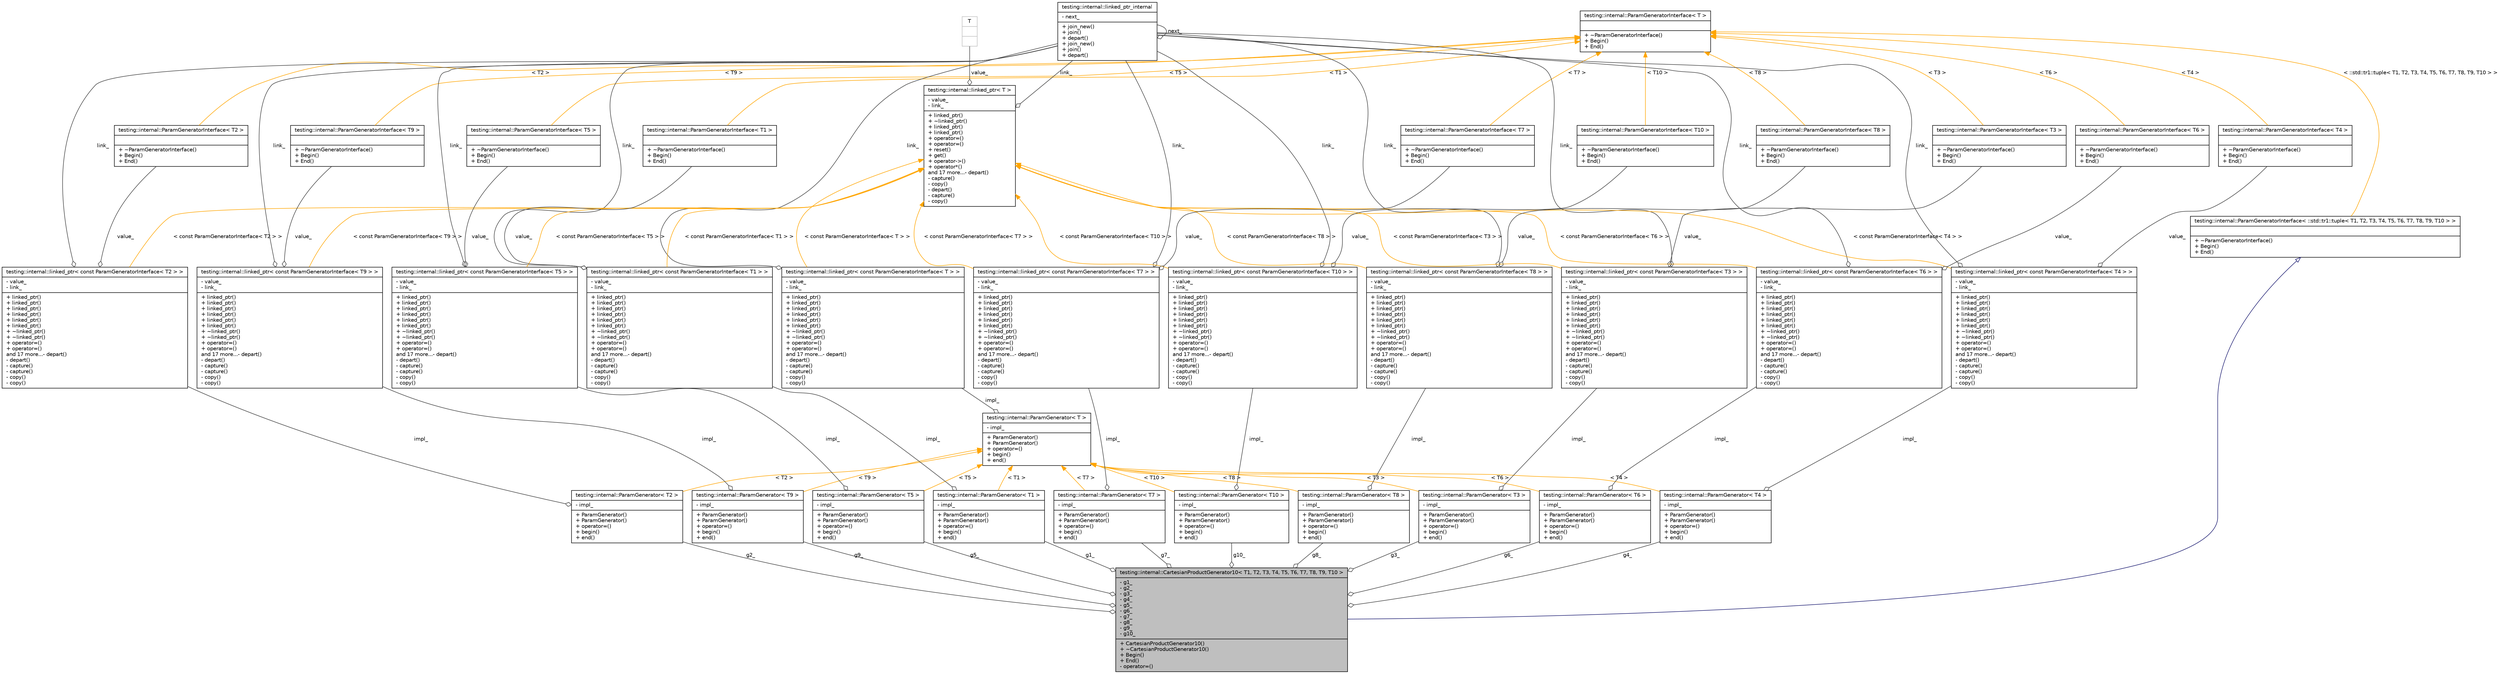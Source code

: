 digraph G
{
  edge [fontname="Helvetica",fontsize="10",labelfontname="Helvetica",labelfontsize="10"];
  node [fontname="Helvetica",fontsize="10",shape=record];
  Node1 [label="{testing::internal::CartesianProductGenerator10\< T1, T2, T3, T4, T5, T6, T7, T8, T9, T10 \>\n|- g1_\l- g2_\l- g3_\l- g4_\l- g5_\l- g6_\l- g7_\l- g8_\l- g9_\l- g10_\l|+ CartesianProductGenerator10()\l+ ~CartesianProductGenerator10()\l+ Begin()\l+ End()\l- operator=()\l}",height=0.2,width=0.4,color="black", fillcolor="grey75", style="filled" fontcolor="black"];
  Node2 -> Node1 [dir="back",color="midnightblue",fontsize="10",style="solid",arrowtail="onormal",fontname="Helvetica"];
  Node2 [label="{testing::internal::ParamGeneratorInterface\< ::std::tr1::tuple\< T1, T2, T3, T4, T5, T6, T7, T8, T9, T10 \> \>\n||+ ~ParamGeneratorInterface()\l+ Begin()\l+ End()\l}",height=0.2,width=0.4,color="black", fillcolor="white", style="filled",URL="$classtesting_1_1internal_1_1ParamGeneratorInterface.html"];
  Node3 -> Node2 [dir="back",color="orange",fontsize="10",style="solid",label=" \< ::std::tr1::tuple\< T1, T2, T3, T4, T5, T6, T7, T8, T9, T10 \> \>" ,fontname="Helvetica"];
  Node3 [label="{testing::internal::ParamGeneratorInterface\< T \>\n||+ ~ParamGeneratorInterface()\l+ Begin()\l+ End()\l}",height=0.2,width=0.4,color="black", fillcolor="white", style="filled",URL="$classtesting_1_1internal_1_1ParamGeneratorInterface.html"];
  Node4 -> Node1 [color="grey25",fontsize="10",style="solid",label=" g2_" ,arrowhead="odiamond",fontname="Helvetica"];
  Node4 [label="{testing::internal::ParamGenerator\< T2 \>\n|- impl_\l|+ ParamGenerator()\l+ ParamGenerator()\l+ operator=()\l+ begin()\l+ end()\l}",height=0.2,width=0.4,color="black", fillcolor="white", style="filled",URL="$classtesting_1_1internal_1_1ParamGenerator.html"];
  Node5 -> Node4 [color="grey25",fontsize="10",style="solid",label=" impl_" ,arrowhead="odiamond",fontname="Helvetica"];
  Node5 [label="{testing::internal::linked_ptr\< const ParamGeneratorInterface\< T2 \> \>\n|- value_\l- link_\l|+ linked_ptr()\l+ linked_ptr()\l+ linked_ptr()\l+ linked_ptr()\l+ linked_ptr()\l+ linked_ptr()\l+ ~linked_ptr()\l+ ~linked_ptr()\l+ operator=()\l+ operator=()\land 17 more...- depart()\l- depart()\l- capture()\l- capture()\l- copy()\l- copy()\l}",height=0.2,width=0.4,color="black", fillcolor="white", style="filled",URL="$classtesting_1_1internal_1_1linked__ptr.html"];
  Node6 -> Node5 [color="grey25",fontsize="10",style="solid",label=" link_" ,arrowhead="odiamond",fontname="Helvetica"];
  Node6 [label="{testing::internal::linked_ptr_internal\n|- next_\l|+ join_new()\l+ join()\l+ depart()\l+ join_new()\l+ join()\l+ depart()\l}",height=0.2,width=0.4,color="black", fillcolor="white", style="filled",URL="$classtesting_1_1internal_1_1linked__ptr__internal.html"];
  Node6 -> Node6 [color="grey25",fontsize="10",style="solid",label=" next_" ,arrowhead="odiamond",fontname="Helvetica"];
  Node7 -> Node5 [color="grey25",fontsize="10",style="solid",label=" value_" ,arrowhead="odiamond",fontname="Helvetica"];
  Node7 [label="{testing::internal::ParamGeneratorInterface\< T2 \>\n||+ ~ParamGeneratorInterface()\l+ Begin()\l+ End()\l}",height=0.2,width=0.4,color="black", fillcolor="white", style="filled",URL="$classtesting_1_1internal_1_1ParamGeneratorInterface.html"];
  Node3 -> Node7 [dir="back",color="orange",fontsize="10",style="solid",label=" \< T2 \>" ,fontname="Helvetica"];
  Node8 -> Node5 [dir="back",color="orange",fontsize="10",style="solid",label=" \< const ParamGeneratorInterface\< T2 \> \>" ,fontname="Helvetica"];
  Node8 [label="{testing::internal::linked_ptr\< T \>\n|- value_\l- link_\l|+ linked_ptr()\l+ ~linked_ptr()\l+ linked_ptr()\l+ linked_ptr()\l+ operator=()\l+ operator=()\l+ reset()\l+ get()\l+ operator-\>()\l+ operator*()\land 17 more...- depart()\l- capture()\l- copy()\l- depart()\l- capture()\l- copy()\l}",height=0.2,width=0.4,color="black", fillcolor="white", style="filled",URL="$classtesting_1_1internal_1_1linked__ptr.html"];
  Node6 -> Node8 [color="grey25",fontsize="10",style="solid",label=" link_" ,arrowhead="odiamond",fontname="Helvetica"];
  Node9 -> Node8 [color="grey25",fontsize="10",style="solid",label=" value_" ,arrowhead="odiamond",fontname="Helvetica"];
  Node9 [label="{T\n||}",height=0.2,width=0.4,color="grey75", fillcolor="white", style="filled"];
  Node10 -> Node4 [dir="back",color="orange",fontsize="10",style="solid",label=" \< T2 \>" ,fontname="Helvetica"];
  Node10 [label="{testing::internal::ParamGenerator\< T \>\n|- impl_\l|+ ParamGenerator()\l+ ParamGenerator()\l+ operator=()\l+ begin()\l+ end()\l}",height=0.2,width=0.4,color="black", fillcolor="white", style="filled",URL="$classtesting_1_1internal_1_1ParamGenerator.html"];
  Node11 -> Node10 [color="grey25",fontsize="10",style="solid",label=" impl_" ,arrowhead="odiamond",fontname="Helvetica"];
  Node11 [label="{testing::internal::linked_ptr\< const ParamGeneratorInterface\< T \> \>\n|- value_\l- link_\l|+ linked_ptr()\l+ linked_ptr()\l+ linked_ptr()\l+ linked_ptr()\l+ linked_ptr()\l+ linked_ptr()\l+ ~linked_ptr()\l+ ~linked_ptr()\l+ operator=()\l+ operator=()\land 17 more...- depart()\l- depart()\l- capture()\l- capture()\l- copy()\l- copy()\l}",height=0.2,width=0.4,color="black", fillcolor="white", style="filled",URL="$classtesting_1_1internal_1_1linked__ptr.html"];
  Node6 -> Node11 [color="grey25",fontsize="10",style="solid",label=" link_" ,arrowhead="odiamond",fontname="Helvetica"];
  Node8 -> Node11 [dir="back",color="orange",fontsize="10",style="solid",label=" \< const ParamGeneratorInterface\< T \> \>" ,fontname="Helvetica"];
  Node12 -> Node1 [color="grey25",fontsize="10",style="solid",label=" g9_" ,arrowhead="odiamond",fontname="Helvetica"];
  Node12 [label="{testing::internal::ParamGenerator\< T9 \>\n|- impl_\l|+ ParamGenerator()\l+ ParamGenerator()\l+ operator=()\l+ begin()\l+ end()\l}",height=0.2,width=0.4,color="black", fillcolor="white", style="filled",URL="$classtesting_1_1internal_1_1ParamGenerator.html"];
  Node13 -> Node12 [color="grey25",fontsize="10",style="solid",label=" impl_" ,arrowhead="odiamond",fontname="Helvetica"];
  Node13 [label="{testing::internal::linked_ptr\< const ParamGeneratorInterface\< T9 \> \>\n|- value_\l- link_\l|+ linked_ptr()\l+ linked_ptr()\l+ linked_ptr()\l+ linked_ptr()\l+ linked_ptr()\l+ linked_ptr()\l+ ~linked_ptr()\l+ ~linked_ptr()\l+ operator=()\l+ operator=()\land 17 more...- depart()\l- depart()\l- capture()\l- capture()\l- copy()\l- copy()\l}",height=0.2,width=0.4,color="black", fillcolor="white", style="filled",URL="$classtesting_1_1internal_1_1linked__ptr.html"];
  Node6 -> Node13 [color="grey25",fontsize="10",style="solid",label=" link_" ,arrowhead="odiamond",fontname="Helvetica"];
  Node14 -> Node13 [color="grey25",fontsize="10",style="solid",label=" value_" ,arrowhead="odiamond",fontname="Helvetica"];
  Node14 [label="{testing::internal::ParamGeneratorInterface\< T9 \>\n||+ ~ParamGeneratorInterface()\l+ Begin()\l+ End()\l}",height=0.2,width=0.4,color="black", fillcolor="white", style="filled",URL="$classtesting_1_1internal_1_1ParamGeneratorInterface.html"];
  Node3 -> Node14 [dir="back",color="orange",fontsize="10",style="solid",label=" \< T9 \>" ,fontname="Helvetica"];
  Node8 -> Node13 [dir="back",color="orange",fontsize="10",style="solid",label=" \< const ParamGeneratorInterface\< T9 \> \>" ,fontname="Helvetica"];
  Node10 -> Node12 [dir="back",color="orange",fontsize="10",style="solid",label=" \< T9 \>" ,fontname="Helvetica"];
  Node15 -> Node1 [color="grey25",fontsize="10",style="solid",label=" g8_" ,arrowhead="odiamond",fontname="Helvetica"];
  Node15 [label="{testing::internal::ParamGenerator\< T8 \>\n|- impl_\l|+ ParamGenerator()\l+ ParamGenerator()\l+ operator=()\l+ begin()\l+ end()\l}",height=0.2,width=0.4,color="black", fillcolor="white", style="filled",URL="$classtesting_1_1internal_1_1ParamGenerator.html"];
  Node16 -> Node15 [color="grey25",fontsize="10",style="solid",label=" impl_" ,arrowhead="odiamond",fontname="Helvetica"];
  Node16 [label="{testing::internal::linked_ptr\< const ParamGeneratorInterface\< T8 \> \>\n|- value_\l- link_\l|+ linked_ptr()\l+ linked_ptr()\l+ linked_ptr()\l+ linked_ptr()\l+ linked_ptr()\l+ linked_ptr()\l+ ~linked_ptr()\l+ ~linked_ptr()\l+ operator=()\l+ operator=()\land 17 more...- depart()\l- depart()\l- capture()\l- capture()\l- copy()\l- copy()\l}",height=0.2,width=0.4,color="black", fillcolor="white", style="filled",URL="$classtesting_1_1internal_1_1linked__ptr.html"];
  Node6 -> Node16 [color="grey25",fontsize="10",style="solid",label=" link_" ,arrowhead="odiamond",fontname="Helvetica"];
  Node17 -> Node16 [color="grey25",fontsize="10",style="solid",label=" value_" ,arrowhead="odiamond",fontname="Helvetica"];
  Node17 [label="{testing::internal::ParamGeneratorInterface\< T8 \>\n||+ ~ParamGeneratorInterface()\l+ Begin()\l+ End()\l}",height=0.2,width=0.4,color="black", fillcolor="white", style="filled",URL="$classtesting_1_1internal_1_1ParamGeneratorInterface.html"];
  Node3 -> Node17 [dir="back",color="orange",fontsize="10",style="solid",label=" \< T8 \>" ,fontname="Helvetica"];
  Node8 -> Node16 [dir="back",color="orange",fontsize="10",style="solid",label=" \< const ParamGeneratorInterface\< T8 \> \>" ,fontname="Helvetica"];
  Node10 -> Node15 [dir="back",color="orange",fontsize="10",style="solid",label=" \< T8 \>" ,fontname="Helvetica"];
  Node18 -> Node1 [color="grey25",fontsize="10",style="solid",label=" g7_" ,arrowhead="odiamond",fontname="Helvetica"];
  Node18 [label="{testing::internal::ParamGenerator\< T7 \>\n|- impl_\l|+ ParamGenerator()\l+ ParamGenerator()\l+ operator=()\l+ begin()\l+ end()\l}",height=0.2,width=0.4,color="black", fillcolor="white", style="filled",URL="$classtesting_1_1internal_1_1ParamGenerator.html"];
  Node19 -> Node18 [color="grey25",fontsize="10",style="solid",label=" impl_" ,arrowhead="odiamond",fontname="Helvetica"];
  Node19 [label="{testing::internal::linked_ptr\< const ParamGeneratorInterface\< T7 \> \>\n|- value_\l- link_\l|+ linked_ptr()\l+ linked_ptr()\l+ linked_ptr()\l+ linked_ptr()\l+ linked_ptr()\l+ linked_ptr()\l+ ~linked_ptr()\l+ ~linked_ptr()\l+ operator=()\l+ operator=()\land 17 more...- depart()\l- depart()\l- capture()\l- capture()\l- copy()\l- copy()\l}",height=0.2,width=0.4,color="black", fillcolor="white", style="filled",URL="$classtesting_1_1internal_1_1linked__ptr.html"];
  Node6 -> Node19 [color="grey25",fontsize="10",style="solid",label=" link_" ,arrowhead="odiamond",fontname="Helvetica"];
  Node20 -> Node19 [color="grey25",fontsize="10",style="solid",label=" value_" ,arrowhead="odiamond",fontname="Helvetica"];
  Node20 [label="{testing::internal::ParamGeneratorInterface\< T7 \>\n||+ ~ParamGeneratorInterface()\l+ Begin()\l+ End()\l}",height=0.2,width=0.4,color="black", fillcolor="white", style="filled",URL="$classtesting_1_1internal_1_1ParamGeneratorInterface.html"];
  Node3 -> Node20 [dir="back",color="orange",fontsize="10",style="solid",label=" \< T7 \>" ,fontname="Helvetica"];
  Node8 -> Node19 [dir="back",color="orange",fontsize="10",style="solid",label=" \< const ParamGeneratorInterface\< T7 \> \>" ,fontname="Helvetica"];
  Node10 -> Node18 [dir="back",color="orange",fontsize="10",style="solid",label=" \< T7 \>" ,fontname="Helvetica"];
  Node21 -> Node1 [color="grey25",fontsize="10",style="solid",label=" g6_" ,arrowhead="odiamond",fontname="Helvetica"];
  Node21 [label="{testing::internal::ParamGenerator\< T6 \>\n|- impl_\l|+ ParamGenerator()\l+ ParamGenerator()\l+ operator=()\l+ begin()\l+ end()\l}",height=0.2,width=0.4,color="black", fillcolor="white", style="filled",URL="$classtesting_1_1internal_1_1ParamGenerator.html"];
  Node22 -> Node21 [color="grey25",fontsize="10",style="solid",label=" impl_" ,arrowhead="odiamond",fontname="Helvetica"];
  Node22 [label="{testing::internal::linked_ptr\< const ParamGeneratorInterface\< T6 \> \>\n|- value_\l- link_\l|+ linked_ptr()\l+ linked_ptr()\l+ linked_ptr()\l+ linked_ptr()\l+ linked_ptr()\l+ linked_ptr()\l+ ~linked_ptr()\l+ ~linked_ptr()\l+ operator=()\l+ operator=()\land 17 more...- depart()\l- depart()\l- capture()\l- capture()\l- copy()\l- copy()\l}",height=0.2,width=0.4,color="black", fillcolor="white", style="filled",URL="$classtesting_1_1internal_1_1linked__ptr.html"];
  Node6 -> Node22 [color="grey25",fontsize="10",style="solid",label=" link_" ,arrowhead="odiamond",fontname="Helvetica"];
  Node23 -> Node22 [color="grey25",fontsize="10",style="solid",label=" value_" ,arrowhead="odiamond",fontname="Helvetica"];
  Node23 [label="{testing::internal::ParamGeneratorInterface\< T6 \>\n||+ ~ParamGeneratorInterface()\l+ Begin()\l+ End()\l}",height=0.2,width=0.4,color="black", fillcolor="white", style="filled",URL="$classtesting_1_1internal_1_1ParamGeneratorInterface.html"];
  Node3 -> Node23 [dir="back",color="orange",fontsize="10",style="solid",label=" \< T6 \>" ,fontname="Helvetica"];
  Node8 -> Node22 [dir="back",color="orange",fontsize="10",style="solid",label=" \< const ParamGeneratorInterface\< T6 \> \>" ,fontname="Helvetica"];
  Node10 -> Node21 [dir="back",color="orange",fontsize="10",style="solid",label=" \< T6 \>" ,fontname="Helvetica"];
  Node24 -> Node1 [color="grey25",fontsize="10",style="solid",label=" g10_" ,arrowhead="odiamond",fontname="Helvetica"];
  Node24 [label="{testing::internal::ParamGenerator\< T10 \>\n|- impl_\l|+ ParamGenerator()\l+ ParamGenerator()\l+ operator=()\l+ begin()\l+ end()\l}",height=0.2,width=0.4,color="black", fillcolor="white", style="filled",URL="$classtesting_1_1internal_1_1ParamGenerator.html"];
  Node25 -> Node24 [color="grey25",fontsize="10",style="solid",label=" impl_" ,arrowhead="odiamond",fontname="Helvetica"];
  Node25 [label="{testing::internal::linked_ptr\< const ParamGeneratorInterface\< T10 \> \>\n|- value_\l- link_\l|+ linked_ptr()\l+ linked_ptr()\l+ linked_ptr()\l+ linked_ptr()\l+ linked_ptr()\l+ linked_ptr()\l+ ~linked_ptr()\l+ ~linked_ptr()\l+ operator=()\l+ operator=()\land 17 more...- depart()\l- depart()\l- capture()\l- capture()\l- copy()\l- copy()\l}",height=0.2,width=0.4,color="black", fillcolor="white", style="filled",URL="$classtesting_1_1internal_1_1linked__ptr.html"];
  Node26 -> Node25 [color="grey25",fontsize="10",style="solid",label=" value_" ,arrowhead="odiamond",fontname="Helvetica"];
  Node26 [label="{testing::internal::ParamGeneratorInterface\< T10 \>\n||+ ~ParamGeneratorInterface()\l+ Begin()\l+ End()\l}",height=0.2,width=0.4,color="black", fillcolor="white", style="filled",URL="$classtesting_1_1internal_1_1ParamGeneratorInterface.html"];
  Node3 -> Node26 [dir="back",color="orange",fontsize="10",style="solid",label=" \< T10 \>" ,fontname="Helvetica"];
  Node6 -> Node25 [color="grey25",fontsize="10",style="solid",label=" link_" ,arrowhead="odiamond",fontname="Helvetica"];
  Node8 -> Node25 [dir="back",color="orange",fontsize="10",style="solid",label=" \< const ParamGeneratorInterface\< T10 \> \>" ,fontname="Helvetica"];
  Node10 -> Node24 [dir="back",color="orange",fontsize="10",style="solid",label=" \< T10 \>" ,fontname="Helvetica"];
  Node27 -> Node1 [color="grey25",fontsize="10",style="solid",label=" g1_" ,arrowhead="odiamond",fontname="Helvetica"];
  Node27 [label="{testing::internal::ParamGenerator\< T1 \>\n|- impl_\l|+ ParamGenerator()\l+ ParamGenerator()\l+ operator=()\l+ begin()\l+ end()\l}",height=0.2,width=0.4,color="black", fillcolor="white", style="filled",URL="$classtesting_1_1internal_1_1ParamGenerator.html"];
  Node28 -> Node27 [color="grey25",fontsize="10",style="solid",label=" impl_" ,arrowhead="odiamond",fontname="Helvetica"];
  Node28 [label="{testing::internal::linked_ptr\< const ParamGeneratorInterface\< T1 \> \>\n|- value_\l- link_\l|+ linked_ptr()\l+ linked_ptr()\l+ linked_ptr()\l+ linked_ptr()\l+ linked_ptr()\l+ linked_ptr()\l+ ~linked_ptr()\l+ ~linked_ptr()\l+ operator=()\l+ operator=()\land 17 more...- depart()\l- depart()\l- capture()\l- capture()\l- copy()\l- copy()\l}",height=0.2,width=0.4,color="black", fillcolor="white", style="filled",URL="$classtesting_1_1internal_1_1linked__ptr.html"];
  Node6 -> Node28 [color="grey25",fontsize="10",style="solid",label=" link_" ,arrowhead="odiamond",fontname="Helvetica"];
  Node29 -> Node28 [color="grey25",fontsize="10",style="solid",label=" value_" ,arrowhead="odiamond",fontname="Helvetica"];
  Node29 [label="{testing::internal::ParamGeneratorInterface\< T1 \>\n||+ ~ParamGeneratorInterface()\l+ Begin()\l+ End()\l}",height=0.2,width=0.4,color="black", fillcolor="white", style="filled",URL="$classtesting_1_1internal_1_1ParamGeneratorInterface.html"];
  Node3 -> Node29 [dir="back",color="orange",fontsize="10",style="solid",label=" \< T1 \>" ,fontname="Helvetica"];
  Node8 -> Node28 [dir="back",color="orange",fontsize="10",style="solid",label=" \< const ParamGeneratorInterface\< T1 \> \>" ,fontname="Helvetica"];
  Node10 -> Node27 [dir="back",color="orange",fontsize="10",style="solid",label=" \< T1 \>" ,fontname="Helvetica"];
  Node30 -> Node1 [color="grey25",fontsize="10",style="solid",label=" g5_" ,arrowhead="odiamond",fontname="Helvetica"];
  Node30 [label="{testing::internal::ParamGenerator\< T5 \>\n|- impl_\l|+ ParamGenerator()\l+ ParamGenerator()\l+ operator=()\l+ begin()\l+ end()\l}",height=0.2,width=0.4,color="black", fillcolor="white", style="filled",URL="$classtesting_1_1internal_1_1ParamGenerator.html"];
  Node31 -> Node30 [color="grey25",fontsize="10",style="solid",label=" impl_" ,arrowhead="odiamond",fontname="Helvetica"];
  Node31 [label="{testing::internal::linked_ptr\< const ParamGeneratorInterface\< T5 \> \>\n|- value_\l- link_\l|+ linked_ptr()\l+ linked_ptr()\l+ linked_ptr()\l+ linked_ptr()\l+ linked_ptr()\l+ linked_ptr()\l+ ~linked_ptr()\l+ ~linked_ptr()\l+ operator=()\l+ operator=()\land 17 more...- depart()\l- depart()\l- capture()\l- capture()\l- copy()\l- copy()\l}",height=0.2,width=0.4,color="black", fillcolor="white", style="filled",URL="$classtesting_1_1internal_1_1linked__ptr.html"];
  Node6 -> Node31 [color="grey25",fontsize="10",style="solid",label=" link_" ,arrowhead="odiamond",fontname="Helvetica"];
  Node32 -> Node31 [color="grey25",fontsize="10",style="solid",label=" value_" ,arrowhead="odiamond",fontname="Helvetica"];
  Node32 [label="{testing::internal::ParamGeneratorInterface\< T5 \>\n||+ ~ParamGeneratorInterface()\l+ Begin()\l+ End()\l}",height=0.2,width=0.4,color="black", fillcolor="white", style="filled",URL="$classtesting_1_1internal_1_1ParamGeneratorInterface.html"];
  Node3 -> Node32 [dir="back",color="orange",fontsize="10",style="solid",label=" \< T5 \>" ,fontname="Helvetica"];
  Node8 -> Node31 [dir="back",color="orange",fontsize="10",style="solid",label=" \< const ParamGeneratorInterface\< T5 \> \>" ,fontname="Helvetica"];
  Node10 -> Node30 [dir="back",color="orange",fontsize="10",style="solid",label=" \< T5 \>" ,fontname="Helvetica"];
  Node33 -> Node1 [color="grey25",fontsize="10",style="solid",label=" g4_" ,arrowhead="odiamond",fontname="Helvetica"];
  Node33 [label="{testing::internal::ParamGenerator\< T4 \>\n|- impl_\l|+ ParamGenerator()\l+ ParamGenerator()\l+ operator=()\l+ begin()\l+ end()\l}",height=0.2,width=0.4,color="black", fillcolor="white", style="filled",URL="$classtesting_1_1internal_1_1ParamGenerator.html"];
  Node34 -> Node33 [color="grey25",fontsize="10",style="solid",label=" impl_" ,arrowhead="odiamond",fontname="Helvetica"];
  Node34 [label="{testing::internal::linked_ptr\< const ParamGeneratorInterface\< T4 \> \>\n|- value_\l- link_\l|+ linked_ptr()\l+ linked_ptr()\l+ linked_ptr()\l+ linked_ptr()\l+ linked_ptr()\l+ linked_ptr()\l+ ~linked_ptr()\l+ ~linked_ptr()\l+ operator=()\l+ operator=()\land 17 more...- depart()\l- depart()\l- capture()\l- capture()\l- copy()\l- copy()\l}",height=0.2,width=0.4,color="black", fillcolor="white", style="filled",URL="$classtesting_1_1internal_1_1linked__ptr.html"];
  Node6 -> Node34 [color="grey25",fontsize="10",style="solid",label=" link_" ,arrowhead="odiamond",fontname="Helvetica"];
  Node35 -> Node34 [color="grey25",fontsize="10",style="solid",label=" value_" ,arrowhead="odiamond",fontname="Helvetica"];
  Node35 [label="{testing::internal::ParamGeneratorInterface\< T4 \>\n||+ ~ParamGeneratorInterface()\l+ Begin()\l+ End()\l}",height=0.2,width=0.4,color="black", fillcolor="white", style="filled",URL="$classtesting_1_1internal_1_1ParamGeneratorInterface.html"];
  Node3 -> Node35 [dir="back",color="orange",fontsize="10",style="solid",label=" \< T4 \>" ,fontname="Helvetica"];
  Node8 -> Node34 [dir="back",color="orange",fontsize="10",style="solid",label=" \< const ParamGeneratorInterface\< T4 \> \>" ,fontname="Helvetica"];
  Node10 -> Node33 [dir="back",color="orange",fontsize="10",style="solid",label=" \< T4 \>" ,fontname="Helvetica"];
  Node36 -> Node1 [color="grey25",fontsize="10",style="solid",label=" g3_" ,arrowhead="odiamond",fontname="Helvetica"];
  Node36 [label="{testing::internal::ParamGenerator\< T3 \>\n|- impl_\l|+ ParamGenerator()\l+ ParamGenerator()\l+ operator=()\l+ begin()\l+ end()\l}",height=0.2,width=0.4,color="black", fillcolor="white", style="filled",URL="$classtesting_1_1internal_1_1ParamGenerator.html"];
  Node37 -> Node36 [color="grey25",fontsize="10",style="solid",label=" impl_" ,arrowhead="odiamond",fontname="Helvetica"];
  Node37 [label="{testing::internal::linked_ptr\< const ParamGeneratorInterface\< T3 \> \>\n|- value_\l- link_\l|+ linked_ptr()\l+ linked_ptr()\l+ linked_ptr()\l+ linked_ptr()\l+ linked_ptr()\l+ linked_ptr()\l+ ~linked_ptr()\l+ ~linked_ptr()\l+ operator=()\l+ operator=()\land 17 more...- depart()\l- depart()\l- capture()\l- capture()\l- copy()\l- copy()\l}",height=0.2,width=0.4,color="black", fillcolor="white", style="filled",URL="$classtesting_1_1internal_1_1linked__ptr.html"];
  Node6 -> Node37 [color="grey25",fontsize="10",style="solid",label=" link_" ,arrowhead="odiamond",fontname="Helvetica"];
  Node38 -> Node37 [color="grey25",fontsize="10",style="solid",label=" value_" ,arrowhead="odiamond",fontname="Helvetica"];
  Node38 [label="{testing::internal::ParamGeneratorInterface\< T3 \>\n||+ ~ParamGeneratorInterface()\l+ Begin()\l+ End()\l}",height=0.2,width=0.4,color="black", fillcolor="white", style="filled",URL="$classtesting_1_1internal_1_1ParamGeneratorInterface.html"];
  Node3 -> Node38 [dir="back",color="orange",fontsize="10",style="solid",label=" \< T3 \>" ,fontname="Helvetica"];
  Node8 -> Node37 [dir="back",color="orange",fontsize="10",style="solid",label=" \< const ParamGeneratorInterface\< T3 \> \>" ,fontname="Helvetica"];
  Node10 -> Node36 [dir="back",color="orange",fontsize="10",style="solid",label=" \< T3 \>" ,fontname="Helvetica"];
}
